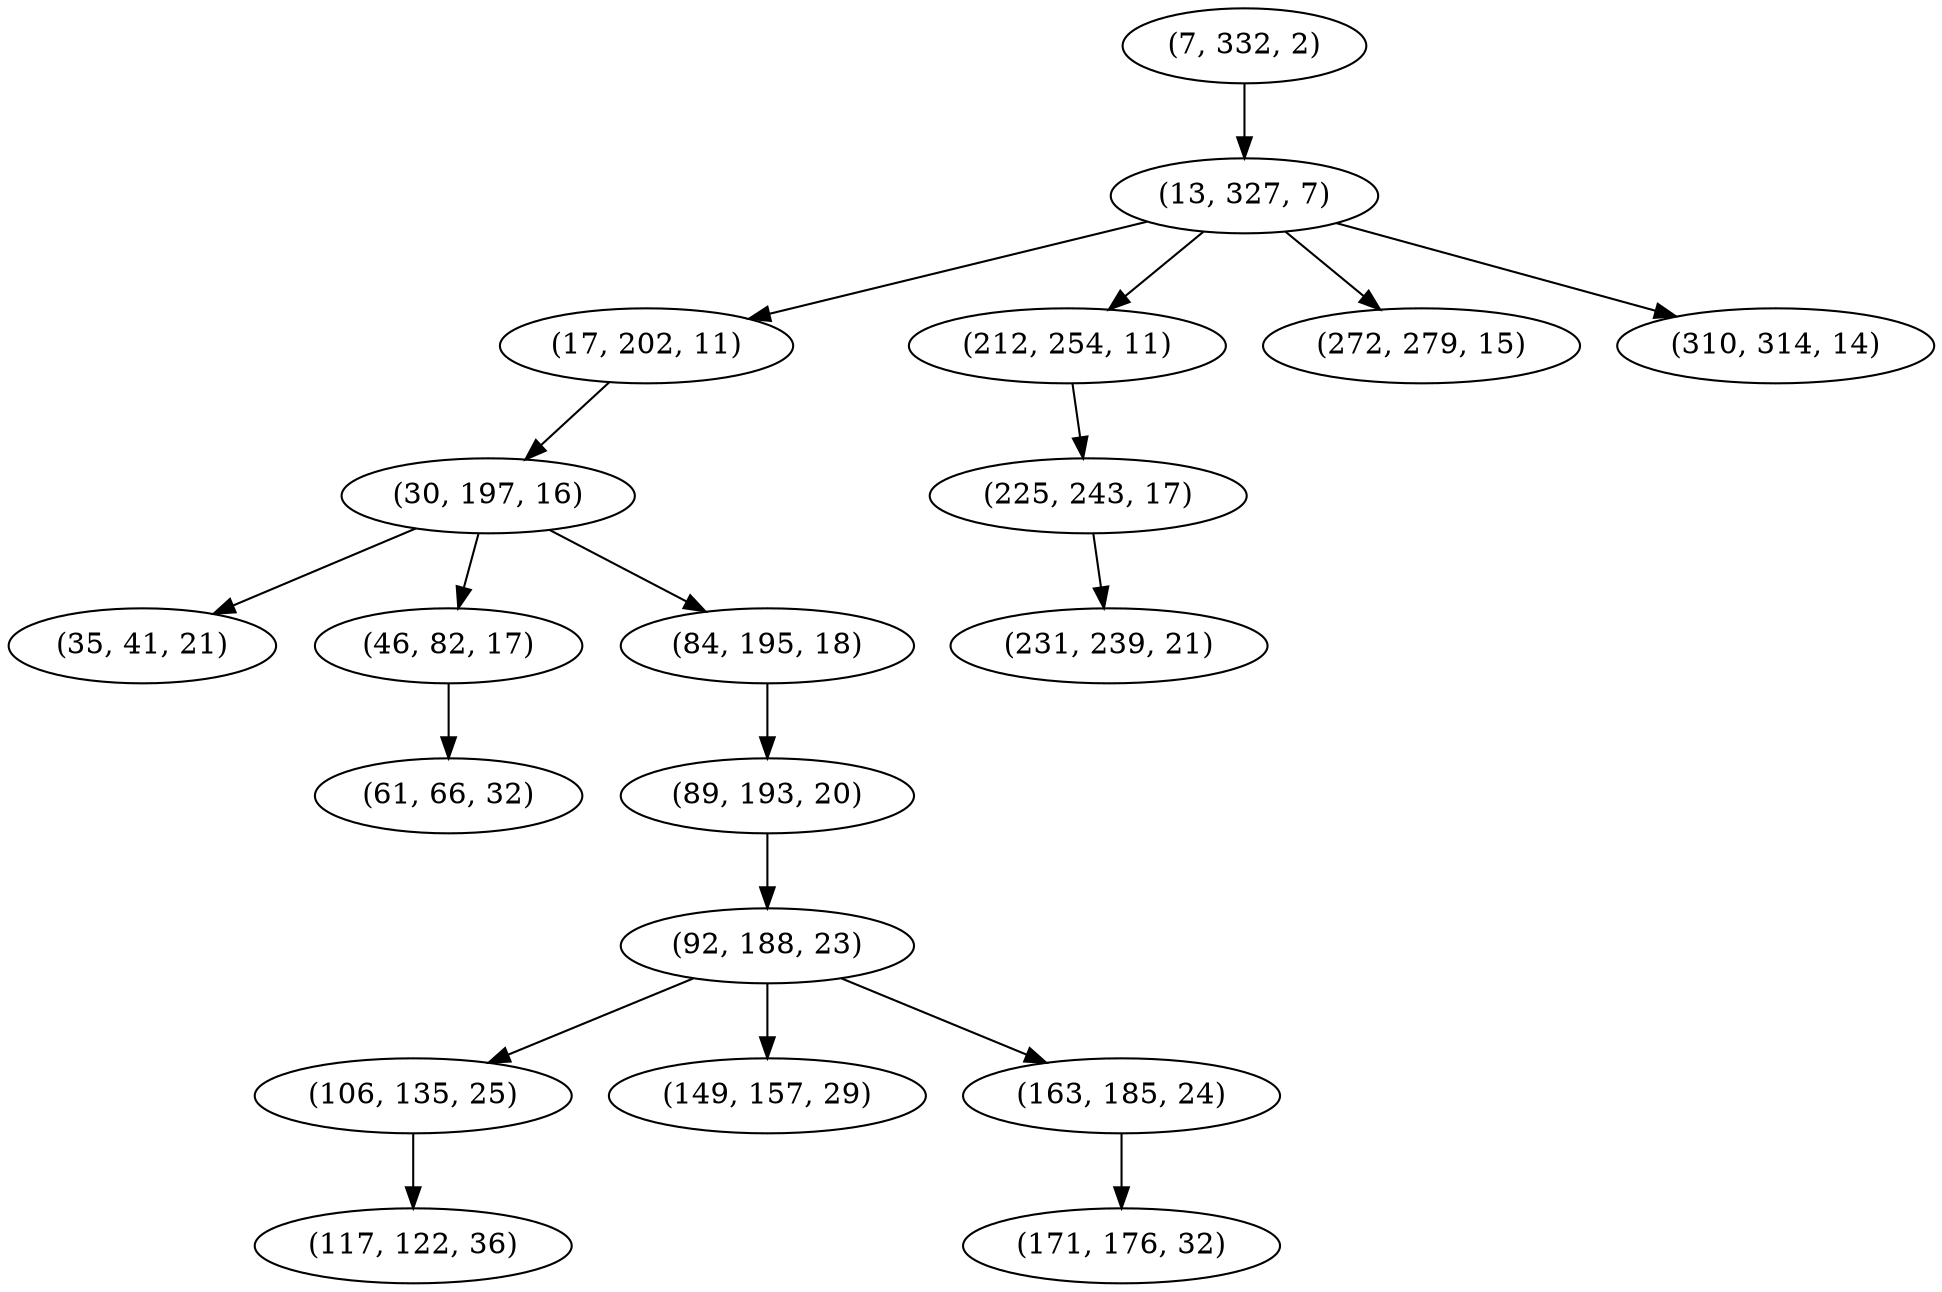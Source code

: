 digraph tree {
    "(7, 332, 2)";
    "(13, 327, 7)";
    "(17, 202, 11)";
    "(30, 197, 16)";
    "(35, 41, 21)";
    "(46, 82, 17)";
    "(61, 66, 32)";
    "(84, 195, 18)";
    "(89, 193, 20)";
    "(92, 188, 23)";
    "(106, 135, 25)";
    "(117, 122, 36)";
    "(149, 157, 29)";
    "(163, 185, 24)";
    "(171, 176, 32)";
    "(212, 254, 11)";
    "(225, 243, 17)";
    "(231, 239, 21)";
    "(272, 279, 15)";
    "(310, 314, 14)";
    "(7, 332, 2)" -> "(13, 327, 7)";
    "(13, 327, 7)" -> "(17, 202, 11)";
    "(13, 327, 7)" -> "(212, 254, 11)";
    "(13, 327, 7)" -> "(272, 279, 15)";
    "(13, 327, 7)" -> "(310, 314, 14)";
    "(17, 202, 11)" -> "(30, 197, 16)";
    "(30, 197, 16)" -> "(35, 41, 21)";
    "(30, 197, 16)" -> "(46, 82, 17)";
    "(30, 197, 16)" -> "(84, 195, 18)";
    "(46, 82, 17)" -> "(61, 66, 32)";
    "(84, 195, 18)" -> "(89, 193, 20)";
    "(89, 193, 20)" -> "(92, 188, 23)";
    "(92, 188, 23)" -> "(106, 135, 25)";
    "(92, 188, 23)" -> "(149, 157, 29)";
    "(92, 188, 23)" -> "(163, 185, 24)";
    "(106, 135, 25)" -> "(117, 122, 36)";
    "(163, 185, 24)" -> "(171, 176, 32)";
    "(212, 254, 11)" -> "(225, 243, 17)";
    "(225, 243, 17)" -> "(231, 239, 21)";
}
